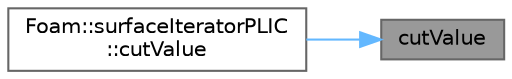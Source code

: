 digraph "cutValue"
{
 // LATEX_PDF_SIZE
  bgcolor="transparent";
  edge [fontname=Helvetica,fontsize=10,labelfontname=Helvetica,labelfontsize=10];
  node [fontname=Helvetica,fontsize=10,shape=box,height=0.2,width=0.4];
  rankdir="RL";
  Node1 [id="Node000001",label="cutValue",height=0.2,width=0.4,color="gray40", fillcolor="grey60", style="filled", fontcolor="black",tooltip=" "];
  Node1 -> Node2 [id="edge1_Node000001_Node000002",dir="back",color="steelblue1",style="solid",tooltip=" "];
  Node2 [id="Node000002",label="Foam::surfaceIteratorPLIC\l::cutValue",height=0.2,width=0.4,color="grey40", fillcolor="white", style="filled",URL="$classFoam_1_1surfaceIteratorPLIC.html#a3c09043d94e83a90e0d723dd5f9b553b",tooltip=" "];
}
